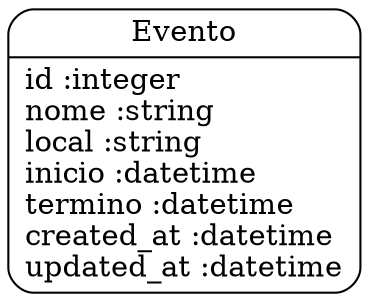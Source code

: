 digraph models_diagram {
	graph[overlap=false, splines=true]
	"Evento" [shape=Mrecord, label="{Evento|id :integer\lnome :string\llocal :string\linicio :datetime\ltermino :datetime\lcreated_at :datetime\lupdated_at :datetime\l}"]
}
